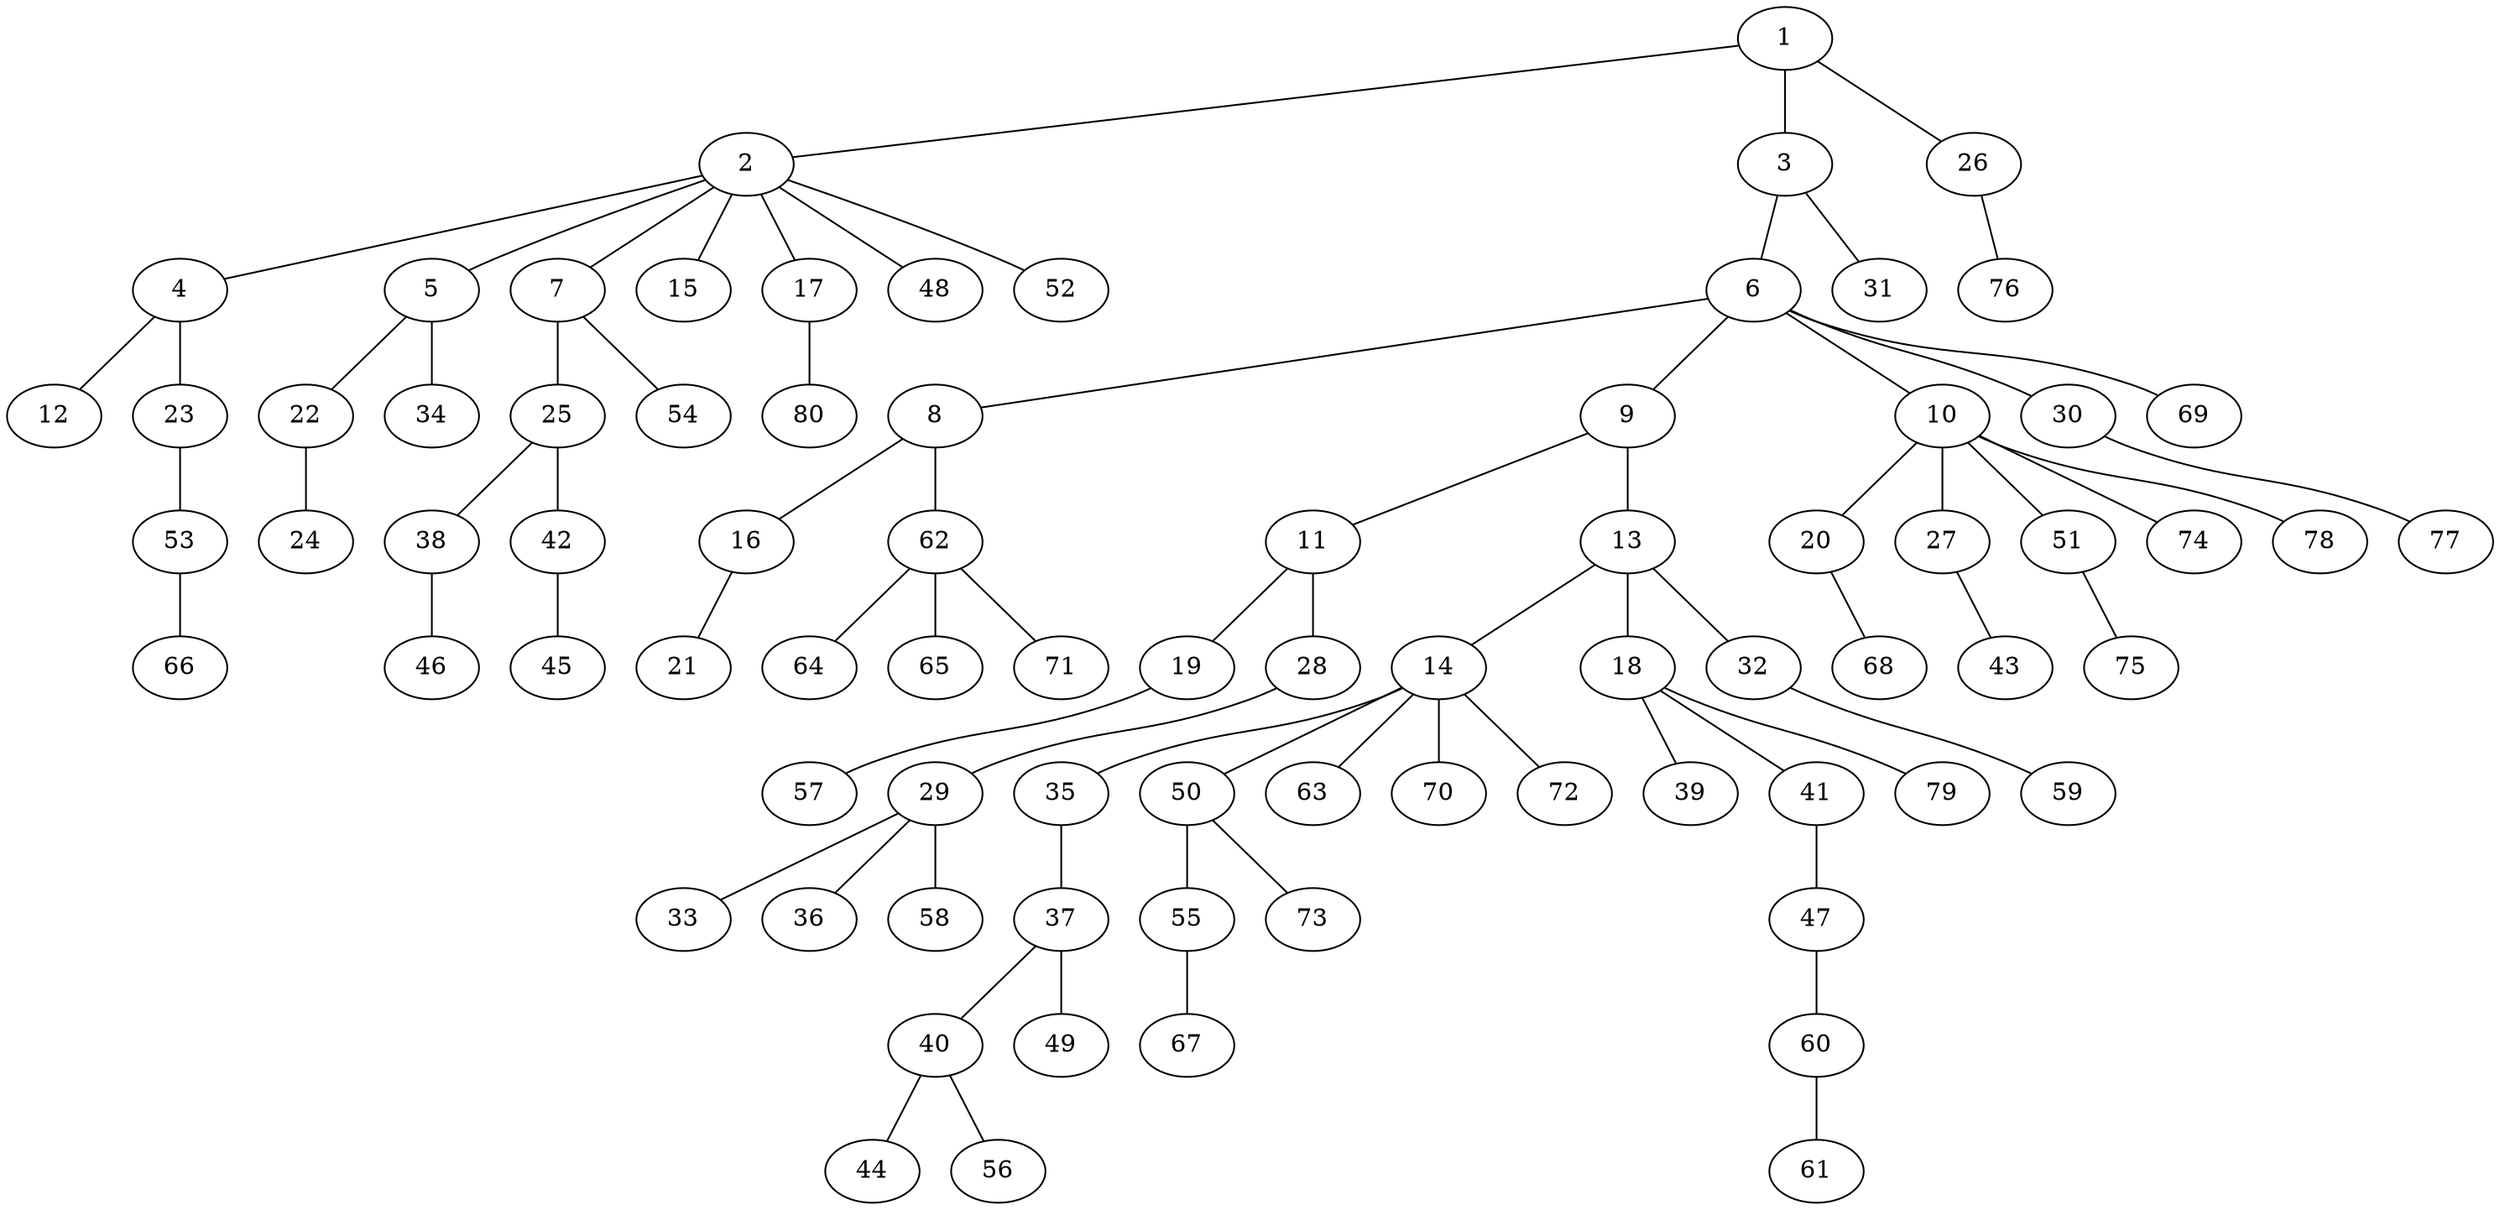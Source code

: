 graph graphname {1--2
1--3
1--26
2--4
2--5
2--7
2--15
2--17
2--48
2--52
3--6
3--31
4--12
4--23
5--22
5--34
6--8
6--9
6--10
6--30
6--69
7--25
7--54
8--16
8--62
9--11
9--13
10--20
10--27
10--51
10--74
10--78
11--19
11--28
13--14
13--18
13--32
14--35
14--50
14--63
14--70
14--72
16--21
17--80
18--39
18--41
18--79
19--57
20--68
22--24
23--53
25--38
25--42
26--76
27--43
28--29
29--33
29--36
29--58
30--77
32--59
35--37
37--40
37--49
38--46
40--44
40--56
41--47
42--45
47--60
50--55
50--73
51--75
53--66
55--67
60--61
62--64
62--65
62--71
}